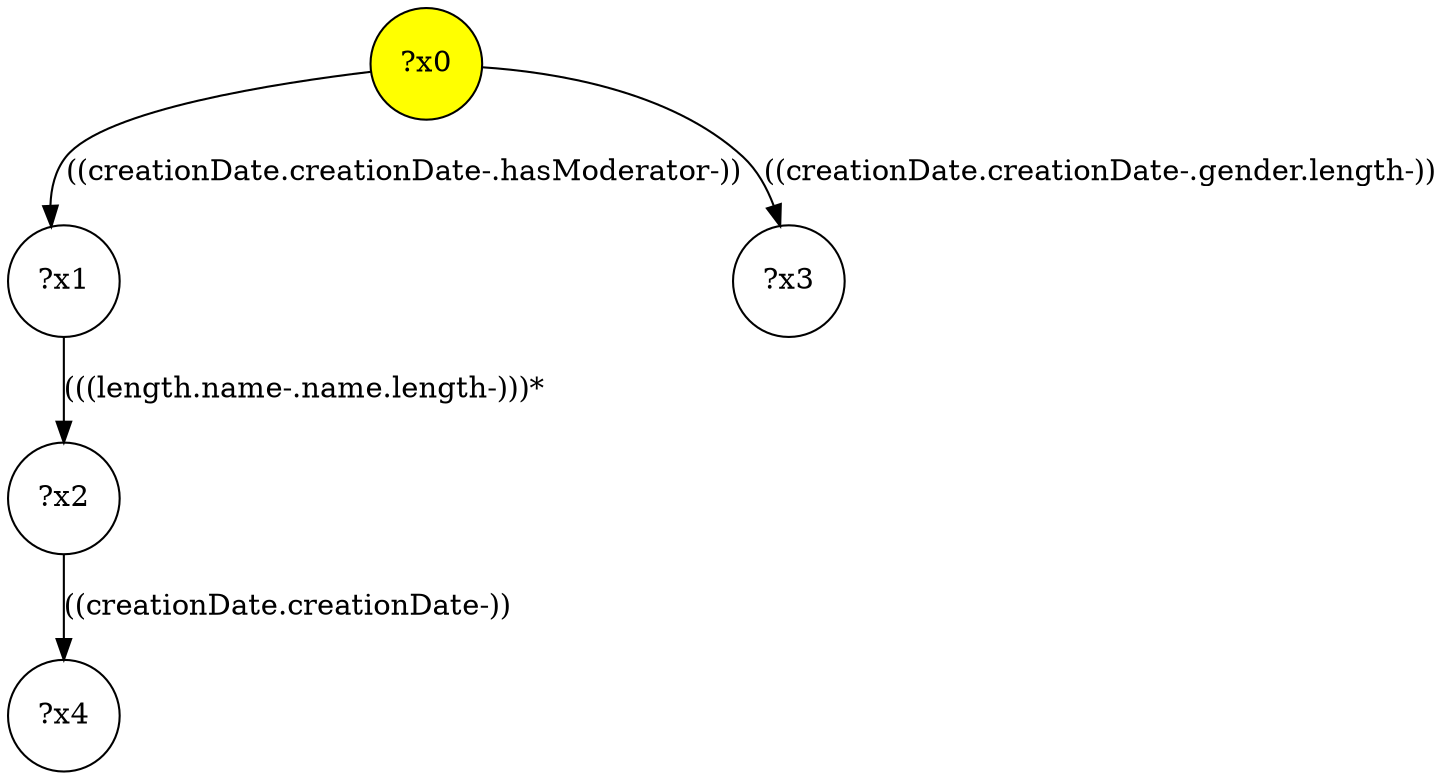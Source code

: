 digraph g {
	x0 [fillcolor="yellow", style="filled," shape=circle, label="?x0"];
	x1 [shape=circle, label="?x1"];
	x0 -> x1 [label="((creationDate.creationDate-.hasModerator-))"];
	x2 [shape=circle, label="?x2"];
	x1 -> x2 [label="(((length.name-.name.length-)))*"];
	x3 [shape=circle, label="?x3"];
	x0 -> x3 [label="((creationDate.creationDate-.gender.length-))"];
	x4 [shape=circle, label="?x4"];
	x2 -> x4 [label="((creationDate.creationDate-))"];
}
